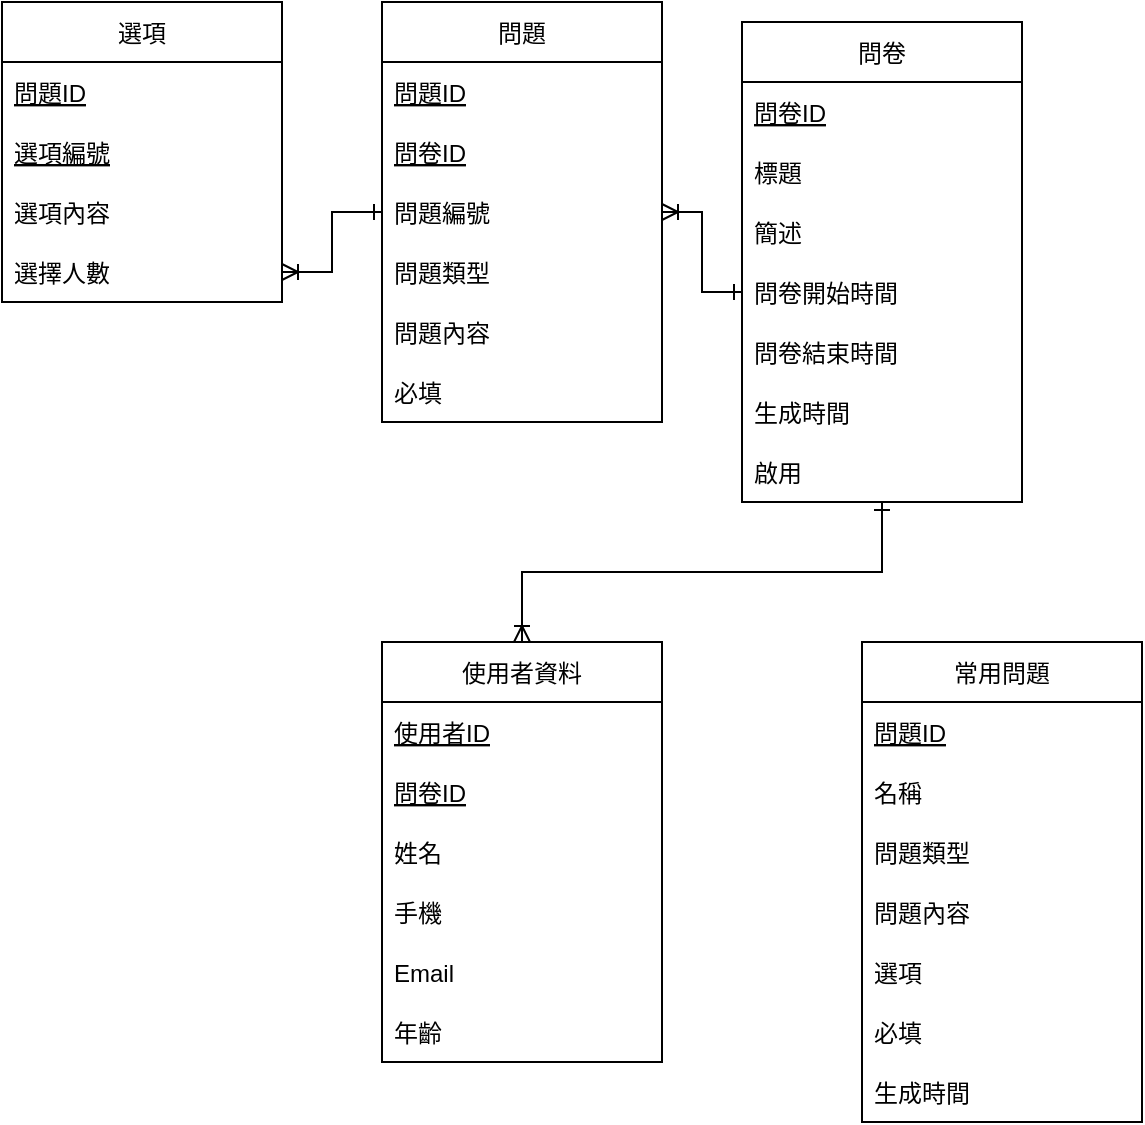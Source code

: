 <mxfile version="17.4.4" type="device"><diagram id="rE1EUZfgFxg7qwj6XDuO" name="Page-1"><mxGraphModel dx="1422" dy="762" grid="1" gridSize="10" guides="1" tooltips="1" connect="1" arrows="1" fold="1" page="1" pageScale="1" pageWidth="827" pageHeight="1169" math="0" shadow="0"><root><mxCell id="0"/><mxCell id="1" parent="0"/><mxCell id="WiLkpi50Jd-_xUYAuE00-1" value="問卷" style="swimlane;fontStyle=0;childLayout=stackLayout;horizontal=1;startSize=30;horizontalStack=0;resizeParent=1;resizeParentMax=0;resizeLast=0;collapsible=1;marginBottom=0;" parent="1" vertex="1"><mxGeometry x="470" y="60" width="140" height="240" as="geometry"/></mxCell><mxCell id="WiLkpi50Jd-_xUYAuE00-2" value="問卷ID" style="text;strokeColor=none;fillColor=none;align=left;verticalAlign=middle;spacingLeft=4;spacingRight=4;overflow=hidden;points=[[0,0.5],[1,0.5]];portConstraint=eastwest;rotatable=0;fontStyle=4" parent="WiLkpi50Jd-_xUYAuE00-1" vertex="1"><mxGeometry y="30" width="140" height="30" as="geometry"/></mxCell><mxCell id="WiLkpi50Jd-_xUYAuE00-3" value="標題" style="text;strokeColor=none;fillColor=none;align=left;verticalAlign=middle;spacingLeft=4;spacingRight=4;overflow=hidden;points=[[0,0.5],[1,0.5]];portConstraint=eastwest;rotatable=0;" parent="WiLkpi50Jd-_xUYAuE00-1" vertex="1"><mxGeometry y="60" width="140" height="30" as="geometry"/></mxCell><mxCell id="WiLkpi50Jd-_xUYAuE00-21" value="簡述" style="text;strokeColor=none;fillColor=none;align=left;verticalAlign=middle;spacingLeft=4;spacingRight=4;overflow=hidden;points=[[0,0.5],[1,0.5]];portConstraint=eastwest;rotatable=0;" parent="WiLkpi50Jd-_xUYAuE00-1" vertex="1"><mxGeometry y="90" width="140" height="30" as="geometry"/></mxCell><mxCell id="WiLkpi50Jd-_xUYAuE00-5" value="問卷開始時間" style="text;strokeColor=none;fillColor=none;align=left;verticalAlign=middle;spacingLeft=4;spacingRight=4;overflow=hidden;points=[[0,0.5],[1,0.5]];portConstraint=eastwest;rotatable=0;" parent="WiLkpi50Jd-_xUYAuE00-1" vertex="1"><mxGeometry y="120" width="140" height="30" as="geometry"/></mxCell><mxCell id="WiLkpi50Jd-_xUYAuE00-6" value="問卷結束時間" style="text;strokeColor=none;fillColor=none;align=left;verticalAlign=middle;spacingLeft=4;spacingRight=4;overflow=hidden;points=[[0,0.5],[1,0.5]];portConstraint=eastwest;rotatable=0;" parent="WiLkpi50Jd-_xUYAuE00-1" vertex="1"><mxGeometry y="150" width="140" height="30" as="geometry"/></mxCell><mxCell id="WiLkpi50Jd-_xUYAuE00-7" value="生成時間" style="text;strokeColor=none;fillColor=none;align=left;verticalAlign=middle;spacingLeft=4;spacingRight=4;overflow=hidden;points=[[0,0.5],[1,0.5]];portConstraint=eastwest;rotatable=0;" parent="WiLkpi50Jd-_xUYAuE00-1" vertex="1"><mxGeometry y="180" width="140" height="30" as="geometry"/></mxCell><mxCell id="WiLkpi50Jd-_xUYAuE00-4" value="啟用" style="text;strokeColor=none;fillColor=none;align=left;verticalAlign=middle;spacingLeft=4;spacingRight=4;overflow=hidden;points=[[0,0.5],[1,0.5]];portConstraint=eastwest;rotatable=0;" parent="WiLkpi50Jd-_xUYAuE00-1" vertex="1"><mxGeometry y="210" width="140" height="30" as="geometry"/></mxCell><mxCell id="WiLkpi50Jd-_xUYAuE00-10" value="選項" style="swimlane;fontStyle=0;childLayout=stackLayout;horizontal=1;startSize=30;horizontalStack=0;resizeParent=1;resizeParentMax=0;resizeLast=0;collapsible=1;marginBottom=0;" parent="1" vertex="1"><mxGeometry x="100" y="50" width="140" height="150" as="geometry"/></mxCell><mxCell id="WiLkpi50Jd-_xUYAuE00-12" value="問題ID" style="text;strokeColor=none;fillColor=none;align=left;verticalAlign=middle;spacingLeft=4;spacingRight=4;overflow=hidden;points=[[0,0.5],[1,0.5]];portConstraint=eastwest;rotatable=0;fontStyle=4" parent="WiLkpi50Jd-_xUYAuE00-10" vertex="1"><mxGeometry y="30" width="140" height="30" as="geometry"/></mxCell><mxCell id="WiLkpi50Jd-_xUYAuE00-13" value="選項編號" style="text;strokeColor=none;fillColor=none;align=left;verticalAlign=middle;spacingLeft=4;spacingRight=4;overflow=hidden;points=[[0,0.5],[1,0.5]];portConstraint=eastwest;rotatable=0;fontStyle=4" parent="WiLkpi50Jd-_xUYAuE00-10" vertex="1"><mxGeometry y="60" width="140" height="30" as="geometry"/></mxCell><mxCell id="WiLkpi50Jd-_xUYAuE00-14" value="選項內容" style="text;strokeColor=none;fillColor=none;align=left;verticalAlign=middle;spacingLeft=4;spacingRight=4;overflow=hidden;points=[[0,0.5],[1,0.5]];portConstraint=eastwest;rotatable=0;" parent="WiLkpi50Jd-_xUYAuE00-10" vertex="1"><mxGeometry y="90" width="140" height="30" as="geometry"/></mxCell><mxCell id="3iIhReoG6NZh76d9EoNV-12" value="選擇人數" style="text;strokeColor=none;fillColor=none;align=left;verticalAlign=middle;spacingLeft=4;spacingRight=4;overflow=hidden;points=[[0,0.5],[1,0.5]];portConstraint=eastwest;rotatable=0;" vertex="1" parent="WiLkpi50Jd-_xUYAuE00-10"><mxGeometry y="120" width="140" height="30" as="geometry"/></mxCell><mxCell id="3iIhReoG6NZh76d9EoNV-31" value="" style="edgeStyle=orthogonalEdgeStyle;rounded=0;orthogonalLoop=1;jettySize=auto;html=1;endArrow=ERone;endFill=0;startArrow=ERoneToMany;startFill=0;" edge="1" parent="1" source="WiLkpi50Jd-_xUYAuE00-17" target="WiLkpi50Jd-_xUYAuE00-5"><mxGeometry relative="1" as="geometry"/></mxCell><mxCell id="WiLkpi50Jd-_xUYAuE00-17" value="問題" style="swimlane;fontStyle=0;childLayout=stackLayout;horizontal=1;startSize=30;horizontalStack=0;resizeParent=1;resizeParentMax=0;resizeLast=0;collapsible=1;marginBottom=0;" parent="1" vertex="1"><mxGeometry x="290" y="50" width="140" height="210" as="geometry"/></mxCell><mxCell id="WiLkpi50Jd-_xUYAuE00-18" value="問題ID" style="text;strokeColor=none;fillColor=none;align=left;verticalAlign=middle;spacingLeft=4;spacingRight=4;overflow=hidden;points=[[0,0.5],[1,0.5]];portConstraint=eastwest;rotatable=0;fontStyle=4" parent="WiLkpi50Jd-_xUYAuE00-17" vertex="1"><mxGeometry y="30" width="140" height="30" as="geometry"/></mxCell><mxCell id="WiLkpi50Jd-_xUYAuE00-19" value="問卷ID" style="text;strokeColor=none;fillColor=none;align=left;verticalAlign=middle;spacingLeft=4;spacingRight=4;overflow=hidden;points=[[0,0.5],[1,0.5]];portConstraint=eastwest;rotatable=0;fontStyle=4" parent="WiLkpi50Jd-_xUYAuE00-17" vertex="1"><mxGeometry y="60" width="140" height="30" as="geometry"/></mxCell><mxCell id="3iIhReoG6NZh76d9EoNV-11" value="問題編號" style="text;strokeColor=none;fillColor=none;align=left;verticalAlign=middle;spacingLeft=4;spacingRight=4;overflow=hidden;points=[[0,0.5],[1,0.5]];portConstraint=eastwest;rotatable=0;" vertex="1" parent="WiLkpi50Jd-_xUYAuE00-17"><mxGeometry y="90" width="140" height="30" as="geometry"/></mxCell><mxCell id="3iIhReoG6NZh76d9EoNV-17" value="問題類型" style="text;strokeColor=none;fillColor=none;align=left;verticalAlign=middle;spacingLeft=4;spacingRight=4;overflow=hidden;points=[[0,0.5],[1,0.5]];portConstraint=eastwest;rotatable=0;" vertex="1" parent="WiLkpi50Jd-_xUYAuE00-17"><mxGeometry y="120" width="140" height="30" as="geometry"/></mxCell><mxCell id="WiLkpi50Jd-_xUYAuE00-20" value="問題內容" style="text;strokeColor=none;fillColor=none;align=left;verticalAlign=middle;spacingLeft=4;spacingRight=4;overflow=hidden;points=[[0,0.5],[1,0.5]];portConstraint=eastwest;rotatable=0;" parent="WiLkpi50Jd-_xUYAuE00-17" vertex="1"><mxGeometry y="150" width="140" height="30" as="geometry"/></mxCell><mxCell id="3iIhReoG6NZh76d9EoNV-13" value="必填" style="text;strokeColor=none;fillColor=none;align=left;verticalAlign=middle;spacingLeft=4;spacingRight=4;overflow=hidden;points=[[0,0.5],[1,0.5]];portConstraint=eastwest;rotatable=0;" vertex="1" parent="WiLkpi50Jd-_xUYAuE00-17"><mxGeometry y="180" width="140" height="30" as="geometry"/></mxCell><mxCell id="3iIhReoG6NZh76d9EoNV-34" style="edgeStyle=orthogonalEdgeStyle;rounded=0;orthogonalLoop=1;jettySize=auto;html=1;exitX=0.5;exitY=0;exitDx=0;exitDy=0;entryX=0.5;entryY=1;entryDx=0;entryDy=0;startArrow=ERoneToMany;startFill=0;endArrow=ERone;endFill=0;" edge="1" parent="1" source="3iIhReoG6NZh76d9EoNV-1" target="WiLkpi50Jd-_xUYAuE00-1"><mxGeometry relative="1" as="geometry"/></mxCell><mxCell id="3iIhReoG6NZh76d9EoNV-1" value="使用者資料" style="swimlane;fontStyle=0;childLayout=stackLayout;horizontal=1;startSize=30;horizontalStack=0;resizeParent=1;resizeParentMax=0;resizeLast=0;collapsible=1;marginBottom=0;" vertex="1" parent="1"><mxGeometry x="290" y="370" width="140" height="210" as="geometry"/></mxCell><mxCell id="3iIhReoG6NZh76d9EoNV-2" value="使用者ID" style="text;strokeColor=none;fillColor=none;align=left;verticalAlign=middle;spacingLeft=4;spacingRight=4;overflow=hidden;points=[[0,0.5],[1,0.5]];portConstraint=eastwest;rotatable=0;fontStyle=4" vertex="1" parent="3iIhReoG6NZh76d9EoNV-1"><mxGeometry y="30" width="140" height="30" as="geometry"/></mxCell><mxCell id="3iIhReoG6NZh76d9EoNV-3" value="問卷ID" style="text;strokeColor=none;fillColor=none;align=left;verticalAlign=middle;spacingLeft=4;spacingRight=4;overflow=hidden;points=[[0,0.5],[1,0.5]];portConstraint=eastwest;rotatable=0;fontStyle=4" vertex="1" parent="3iIhReoG6NZh76d9EoNV-1"><mxGeometry y="60" width="140" height="30" as="geometry"/></mxCell><mxCell id="3iIhReoG6NZh76d9EoNV-4" value="姓名" style="text;strokeColor=none;fillColor=none;align=left;verticalAlign=middle;spacingLeft=4;spacingRight=4;overflow=hidden;points=[[0,0.5],[1,0.5]];portConstraint=eastwest;rotatable=0;" vertex="1" parent="3iIhReoG6NZh76d9EoNV-1"><mxGeometry y="90" width="140" height="30" as="geometry"/></mxCell><mxCell id="3iIhReoG6NZh76d9EoNV-5" value="手機" style="text;strokeColor=none;fillColor=none;align=left;verticalAlign=middle;spacingLeft=4;spacingRight=4;overflow=hidden;points=[[0,0.5],[1,0.5]];portConstraint=eastwest;rotatable=0;" vertex="1" parent="3iIhReoG6NZh76d9EoNV-1"><mxGeometry y="120" width="140" height="30" as="geometry"/></mxCell><mxCell id="3iIhReoG6NZh76d9EoNV-6" value="Email" style="text;strokeColor=none;fillColor=none;align=left;verticalAlign=middle;spacingLeft=4;spacingRight=4;overflow=hidden;points=[[0,0.5],[1,0.5]];portConstraint=eastwest;rotatable=0;" vertex="1" parent="3iIhReoG6NZh76d9EoNV-1"><mxGeometry y="150" width="140" height="30" as="geometry"/></mxCell><mxCell id="3iIhReoG6NZh76d9EoNV-7" value="年齡" style="text;strokeColor=none;fillColor=none;align=left;verticalAlign=middle;spacingLeft=4;spacingRight=4;overflow=hidden;points=[[0,0.5],[1,0.5]];portConstraint=eastwest;rotatable=0;" vertex="1" parent="3iIhReoG6NZh76d9EoNV-1"><mxGeometry y="180" width="140" height="30" as="geometry"/></mxCell><mxCell id="3iIhReoG6NZh76d9EoNV-22" value="常用問題" style="swimlane;fontStyle=0;childLayout=stackLayout;horizontal=1;startSize=30;horizontalStack=0;resizeParent=1;resizeParentMax=0;resizeLast=0;collapsible=1;marginBottom=0;" vertex="1" parent="1"><mxGeometry x="530" y="370" width="140" height="240" as="geometry"/></mxCell><mxCell id="3iIhReoG6NZh76d9EoNV-23" value="問題ID" style="text;strokeColor=none;fillColor=none;align=left;verticalAlign=middle;spacingLeft=4;spacingRight=4;overflow=hidden;points=[[0,0.5],[1,0.5]];portConstraint=eastwest;rotatable=0;fontStyle=4" vertex="1" parent="3iIhReoG6NZh76d9EoNV-22"><mxGeometry y="30" width="140" height="30" as="geometry"/></mxCell><mxCell id="3iIhReoG6NZh76d9EoNV-24" value="名稱" style="text;strokeColor=none;fillColor=none;align=left;verticalAlign=middle;spacingLeft=4;spacingRight=4;overflow=hidden;points=[[0,0.5],[1,0.5]];portConstraint=eastwest;rotatable=0;" vertex="1" parent="3iIhReoG6NZh76d9EoNV-22"><mxGeometry y="60" width="140" height="30" as="geometry"/></mxCell><mxCell id="3iIhReoG6NZh76d9EoNV-25" value="問題類型" style="text;strokeColor=none;fillColor=none;align=left;verticalAlign=middle;spacingLeft=4;spacingRight=4;overflow=hidden;points=[[0,0.5],[1,0.5]];portConstraint=eastwest;rotatable=0;" vertex="1" parent="3iIhReoG6NZh76d9EoNV-22"><mxGeometry y="90" width="140" height="30" as="geometry"/></mxCell><mxCell id="3iIhReoG6NZh76d9EoNV-26" value="問題內容" style="text;strokeColor=none;fillColor=none;align=left;verticalAlign=middle;spacingLeft=4;spacingRight=4;overflow=hidden;points=[[0,0.5],[1,0.5]];portConstraint=eastwest;rotatable=0;" vertex="1" parent="3iIhReoG6NZh76d9EoNV-22"><mxGeometry y="120" width="140" height="30" as="geometry"/></mxCell><mxCell id="3iIhReoG6NZh76d9EoNV-30" value="選項" style="text;strokeColor=none;fillColor=none;align=left;verticalAlign=middle;spacingLeft=4;spacingRight=4;overflow=hidden;points=[[0,0.5],[1,0.5]];portConstraint=eastwest;rotatable=0;" vertex="1" parent="3iIhReoG6NZh76d9EoNV-22"><mxGeometry y="150" width="140" height="30" as="geometry"/></mxCell><mxCell id="3iIhReoG6NZh76d9EoNV-27" value="必填" style="text;strokeColor=none;fillColor=none;align=left;verticalAlign=middle;spacingLeft=4;spacingRight=4;overflow=hidden;points=[[0,0.5],[1,0.5]];portConstraint=eastwest;rotatable=0;" vertex="1" parent="3iIhReoG6NZh76d9EoNV-22"><mxGeometry y="180" width="140" height="30" as="geometry"/></mxCell><mxCell id="3iIhReoG6NZh76d9EoNV-29" value="生成時間" style="text;strokeColor=none;fillColor=none;align=left;verticalAlign=middle;spacingLeft=4;spacingRight=4;overflow=hidden;points=[[0,0.5],[1,0.5]];portConstraint=eastwest;rotatable=0;" vertex="1" parent="3iIhReoG6NZh76d9EoNV-22"><mxGeometry y="210" width="140" height="30" as="geometry"/></mxCell><mxCell id="3iIhReoG6NZh76d9EoNV-32" value="" style="edgeStyle=orthogonalEdgeStyle;rounded=0;orthogonalLoop=1;jettySize=auto;html=1;endArrow=ERoneToMany;endFill=0;startArrow=ERone;startFill=0;" edge="1" parent="1" source="3iIhReoG6NZh76d9EoNV-11" target="3iIhReoG6NZh76d9EoNV-12"><mxGeometry relative="1" as="geometry"/></mxCell></root></mxGraphModel></diagram></mxfile>